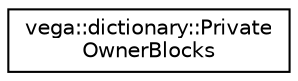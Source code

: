 digraph "Graphical Class Hierarchy"
{
  edge [fontname="Helvetica",fontsize="10",labelfontname="Helvetica",labelfontsize="10"];
  node [fontname="Helvetica",fontsize="10",shape=record];
  rankdir="LR";
  Node0 [label="vega::dictionary::Private\lOwnerBlocks",height=0.2,width=0.4,color="black", fillcolor="white", style="filled",URL="$classvega_1_1dictionary_1_1PrivateOwnerBlocks.html"];
}
